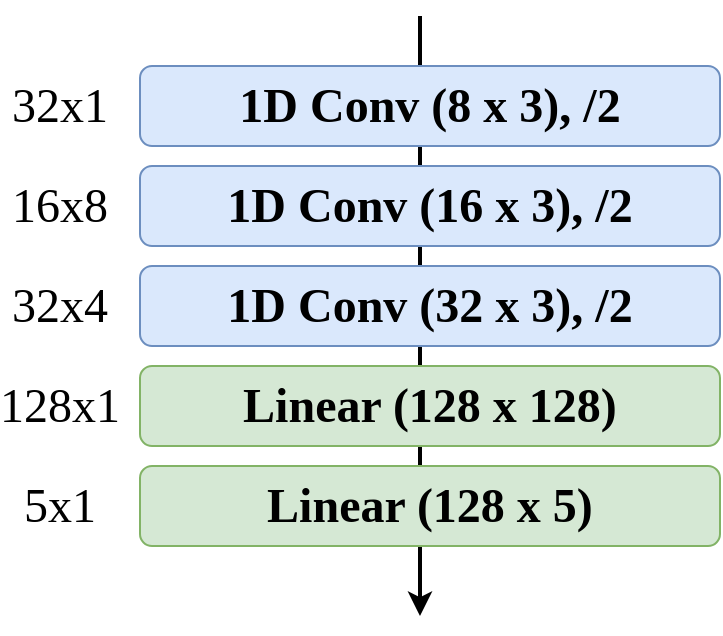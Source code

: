 <mxfile version="21.0.8" type="device"><diagram name="Page-1" id="KZ8L7XH27msI2k8S5J8F"><mxGraphModel dx="1050" dy="590" grid="1" gridSize="10" guides="1" tooltips="1" connect="1" arrows="1" fold="1" page="1" pageScale="1" pageWidth="827" pageHeight="1169" math="0" shadow="0"><root><mxCell id="0"/><mxCell id="1" parent="0"/><mxCell id="X-p0IP5EF5Zlz0_Dtqi0-30" value="" style="endArrow=classic;html=1;rounded=0;strokeWidth=2;" edge="1" parent="1"><mxGeometry width="50" height="50" relative="1" as="geometry"><mxPoint x="440" y="120" as="sourcePoint"/><mxPoint x="440" y="420" as="targetPoint"/></mxGeometry></mxCell><mxCell id="X-p0IP5EF5Zlz0_Dtqi0-1" value="&lt;h1&gt;&lt;font face=&quot;Verdana&quot;&gt;1D Conv (8 x 3), /2&lt;/font&gt;&lt;/h1&gt;" style="rounded=1;whiteSpace=wrap;html=1;fillColor=#dae8fc;strokeColor=#6c8ebf;" vertex="1" parent="1"><mxGeometry x="300" y="145" width="290" height="40" as="geometry"/></mxCell><mxCell id="X-p0IP5EF5Zlz0_Dtqi0-2" value="&lt;h1&gt;&lt;font face=&quot;Verdana&quot;&gt;1D Conv (32 x 3), /2&lt;/font&gt;&lt;/h1&gt;" style="rounded=1;whiteSpace=wrap;html=1;fillColor=#dae8fc;strokeColor=#6c8ebf;" vertex="1" parent="1"><mxGeometry x="300" y="245" width="290" height="40" as="geometry"/></mxCell><mxCell id="X-p0IP5EF5Zlz0_Dtqi0-3" value="&lt;h1&gt;&lt;font face=&quot;Verdana&quot;&gt;1D Conv (16 x 3), /2&lt;/font&gt;&lt;/h1&gt;" style="rounded=1;whiteSpace=wrap;html=1;fillColor=#dae8fc;strokeColor=#6c8ebf;" vertex="1" parent="1"><mxGeometry x="300" y="195" width="290" height="40" as="geometry"/></mxCell><mxCell id="X-p0IP5EF5Zlz0_Dtqi0-9" value="&lt;h1&gt;&lt;font face=&quot;Verdana&quot;&gt;Linear (128 x 128)&lt;/font&gt;&lt;/h1&gt;" style="rounded=1;whiteSpace=wrap;html=1;fillColor=#d5e8d4;strokeColor=#82b366;" vertex="1" parent="1"><mxGeometry x="300" y="295" width="290" height="40" as="geometry"/></mxCell><mxCell id="X-p0IP5EF5Zlz0_Dtqi0-10" value="&lt;h1&gt;&lt;font face=&quot;Verdana&quot;&gt;Linear (128 x 5)&lt;/font&gt;&lt;/h1&gt;" style="rounded=1;whiteSpace=wrap;html=1;fillColor=#d5e8d4;strokeColor=#82b366;" vertex="1" parent="1"><mxGeometry x="300" y="345" width="290" height="40" as="geometry"/></mxCell><mxCell id="X-p0IP5EF5Zlz0_Dtqi0-11" value="&lt;font face=&quot;Verdana&quot; style=&quot;font-size: 24px;&quot;&gt;32x1&lt;/font&gt;" style="text;strokeColor=none;align=center;fillColor=none;html=1;verticalAlign=middle;whiteSpace=wrap;rounded=0;" vertex="1" parent="1"><mxGeometry x="230" y="150" width="60" height="30" as="geometry"/></mxCell><mxCell id="X-p0IP5EF5Zlz0_Dtqi0-13" value="&lt;font face=&quot;Verdana&quot; style=&quot;font-size: 24px;&quot;&gt;16x8&lt;/font&gt;" style="text;strokeColor=none;align=center;fillColor=none;html=1;verticalAlign=middle;whiteSpace=wrap;rounded=0;" vertex="1" parent="1"><mxGeometry x="230" y="200" width="60" height="30" as="geometry"/></mxCell><mxCell id="X-p0IP5EF5Zlz0_Dtqi0-14" value="&lt;font face=&quot;Verdana&quot; style=&quot;font-size: 24px;&quot;&gt;32x4&lt;/font&gt;" style="text;strokeColor=none;align=center;fillColor=none;html=1;verticalAlign=middle;whiteSpace=wrap;rounded=0;" vertex="1" parent="1"><mxGeometry x="230" y="250" width="60" height="30" as="geometry"/></mxCell><mxCell id="X-p0IP5EF5Zlz0_Dtqi0-15" value="&lt;font face=&quot;Verdana&quot; style=&quot;font-size: 24px;&quot;&gt;128x1&lt;/font&gt;" style="text;strokeColor=none;align=center;fillColor=none;html=1;verticalAlign=middle;whiteSpace=wrap;rounded=0;" vertex="1" parent="1"><mxGeometry x="230" y="300" width="60" height="30" as="geometry"/></mxCell><mxCell id="X-p0IP5EF5Zlz0_Dtqi0-16" value="&lt;font face=&quot;Verdana&quot; style=&quot;font-size: 24px;&quot;&gt;5x1&lt;/font&gt;" style="text;strokeColor=none;align=center;fillColor=none;html=1;verticalAlign=middle;whiteSpace=wrap;rounded=0;" vertex="1" parent="1"><mxGeometry x="230" y="350" width="60" height="30" as="geometry"/></mxCell></root></mxGraphModel></diagram></mxfile>
